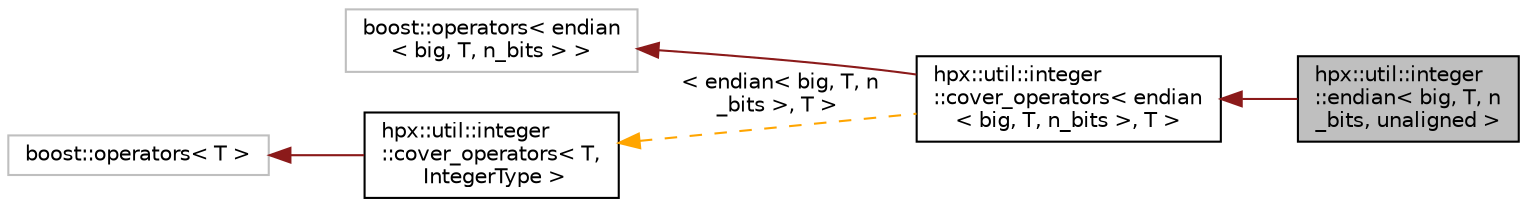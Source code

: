 digraph "hpx::util::integer::endian&lt; big, T, n_bits, unaligned &gt;"
{
  edge [fontname="Helvetica",fontsize="10",labelfontname="Helvetica",labelfontsize="10"];
  node [fontname="Helvetica",fontsize="10",shape=record];
  rankdir="LR";
  Node0 [label="hpx::util::integer\l::endian\< big, T, n\l_bits, unaligned \>",height=0.2,width=0.4,color="black", fillcolor="grey75", style="filled", fontcolor="black"];
  Node1 -> Node0 [dir="back",color="firebrick4",fontsize="10",style="solid",fontname="Helvetica"];
  Node1 [label="hpx::util::integer\l::cover_operators\< endian\l\< big, T, n_bits \>, T \>",height=0.2,width=0.4,color="black", fillcolor="white", style="filled",URL="$d5/d87/classhpx_1_1util_1_1integer_1_1cover__operators.html"];
  Node2 -> Node1 [dir="back",color="firebrick4",fontsize="10",style="solid",fontname="Helvetica"];
  Node2 [label="boost::operators\< endian\l\< big, T, n_bits \>  \>",height=0.2,width=0.4,color="grey75", fillcolor="white", style="filled"];
  Node3 -> Node1 [dir="back",color="orange",fontsize="10",style="dashed",label=" \< endian\< big, T, n\l_bits \>, T \>" ,fontname="Helvetica"];
  Node3 [label="hpx::util::integer\l::cover_operators\< T,\l IntegerType \>",height=0.2,width=0.4,color="black", fillcolor="white", style="filled",URL="$d5/d87/classhpx_1_1util_1_1integer_1_1cover__operators.html"];
  Node4 -> Node3 [dir="back",color="firebrick4",fontsize="10",style="solid",fontname="Helvetica"];
  Node4 [label="boost::operators\< T \>",height=0.2,width=0.4,color="grey75", fillcolor="white", style="filled"];
}
